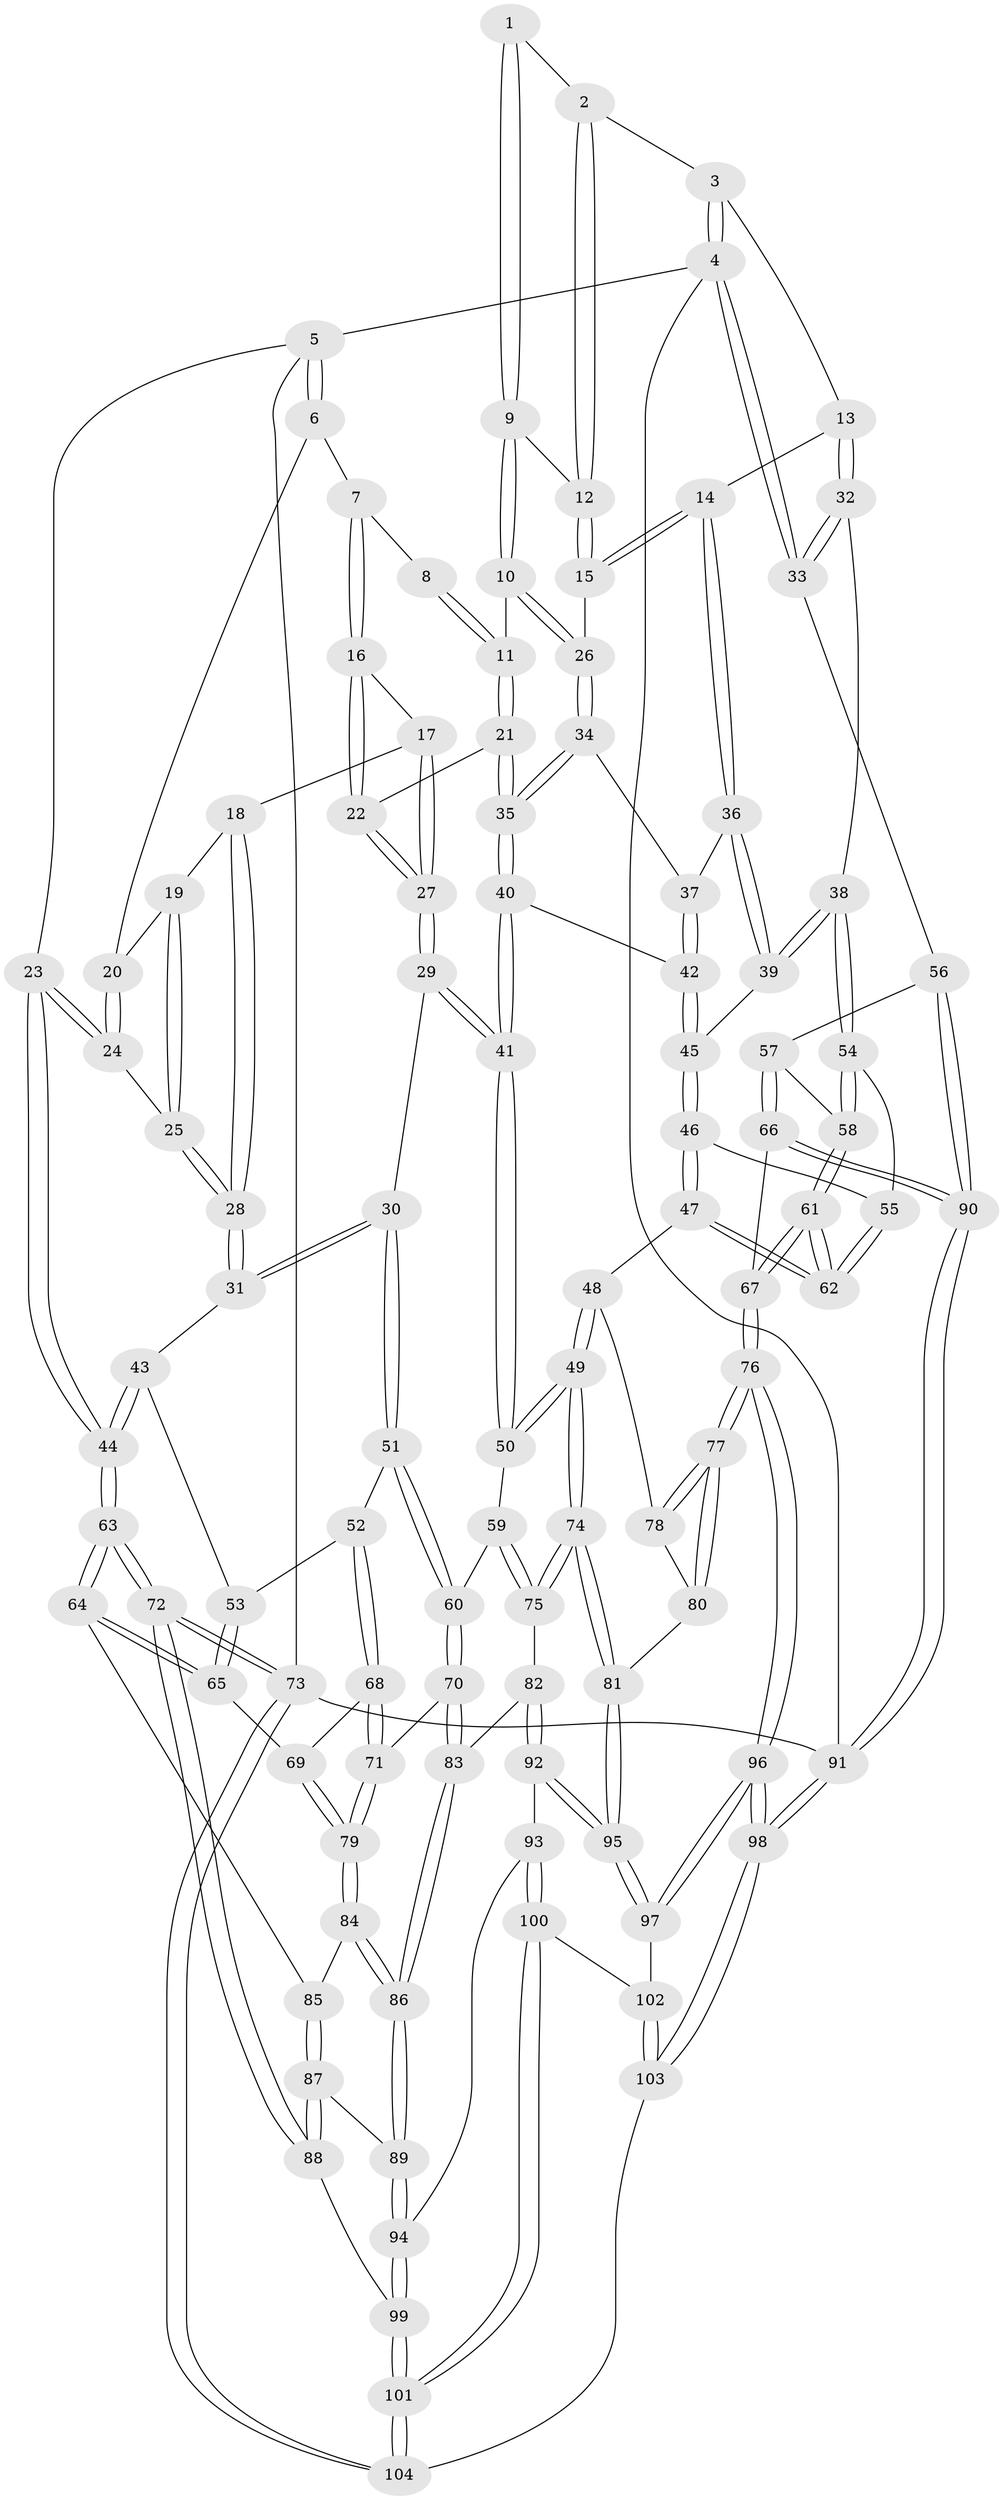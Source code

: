 // Generated by graph-tools (version 1.1) at 2025/27/03/15/25 16:27:56]
// undirected, 104 vertices, 257 edges
graph export_dot {
graph [start="1"]
  node [color=gray90,style=filled];
  1 [pos="+0.5975426339631622+0"];
  2 [pos="+0.6752948271510721+0"];
  3 [pos="+0.7871470318481651+0"];
  4 [pos="+1+0"];
  5 [pos="+0+0"];
  6 [pos="+0.1434429731609242+0"];
  7 [pos="+0.3110296243762919+0"];
  8 [pos="+0.4905324301796366+0"];
  9 [pos="+0.5663993565993384+0.04600261714204029"];
  10 [pos="+0.5169195463331179+0.07687092129452182"];
  11 [pos="+0.4912913116455542+0.0845639829980613"];
  12 [pos="+0.6422528772623407+0.06820055641323017"];
  13 [pos="+0.8150250607636891+0.043824467202915336"];
  14 [pos="+0.7688365143993404+0.0969484759566633"];
  15 [pos="+0.6444006981489702+0.07357534610839642"];
  16 [pos="+0.3355237350306576+0.025336604358430232"];
  17 [pos="+0.26688464246680854+0.08770980741360734"];
  18 [pos="+0.24206043548044337+0.09539577850777717"];
  19 [pos="+0.16914963391043064+0"];
  20 [pos="+0.13978863611092757+0"];
  21 [pos="+0.4745552744054075+0.10801874713275969"];
  22 [pos="+0.4089311994797652+0.11104936098477579"];
  23 [pos="+0+0.09706704235521156"];
  24 [pos="+0.06812552791418389+0.1098746574512606"];
  25 [pos="+0.1466738941948903+0.16986986244197422"];
  26 [pos="+0.6249299026522744+0.1121283317350015"];
  27 [pos="+0.337641693189552+0.24694092732490755"];
  28 [pos="+0.1538107438381577+0.17924270457561847"];
  29 [pos="+0.3253968877417774+0.2920752092877461"];
  30 [pos="+0.2905025658614258+0.2947810718005088"];
  31 [pos="+0.16460949501102762+0.25062782766103625"];
  32 [pos="+1+0.18508426785540963"];
  33 [pos="+1+0.14957039310031775"];
  34 [pos="+0.6214156426288364+0.13299897386958573"];
  35 [pos="+0.524264906388916+0.17603114171826972"];
  36 [pos="+0.7514591285011818+0.18929728350557234"];
  37 [pos="+0.6594910269945355+0.18366508638738283"];
  38 [pos="+0.8880037679190214+0.2942661691081706"];
  39 [pos="+0.7569994967384276+0.20125539706291887"];
  40 [pos="+0.5325034943069137+0.2724555610780769"];
  41 [pos="+0.42328993302043777+0.3568104806519242"];
  42 [pos="+0.5858004857207572+0.2782765098215424"];
  43 [pos="+0.16100240294422485+0.25308711815497464"];
  44 [pos="+0+0.305549163828274"];
  45 [pos="+0.6627575716549292+0.3299860421272708"];
  46 [pos="+0.6944349077470187+0.3975478289971775"];
  47 [pos="+0.6717582849196241+0.45264593620863114"];
  48 [pos="+0.6610136021749131+0.4610522285158814"];
  49 [pos="+0.558997520665122+0.4790526624777565"];
  50 [pos="+0.4249395174531294+0.3637077474014767"];
  51 [pos="+0.22447648157278+0.4390804347378973"];
  52 [pos="+0.18730092429173908+0.45563398810492084"];
  53 [pos="+0.10647998329445871+0.4115404255652366"];
  54 [pos="+0.8730491419307278+0.33778274354609394"];
  55 [pos="+0.8470529457934826+0.3547489391181263"];
  56 [pos="+1+0.45957413662371893"];
  57 [pos="+0.9394975195928112+0.4265968944690436"];
  58 [pos="+0.9226736152430675+0.4144290460320096"];
  59 [pos="+0.37396846809570844+0.4765422067015807"];
  60 [pos="+0.3100483567463833+0.5219812131168411"];
  61 [pos="+0.8401689455777053+0.5830386169496939"];
  62 [pos="+0.81271136856761+0.5416409305156032"];
  63 [pos="+0+0.45075537312919395"];
  64 [pos="+0+0.4791458785322283"];
  65 [pos="+0+0.4731315982506331"];
  66 [pos="+0.9776618092405178+0.637004122962096"];
  67 [pos="+0.8655515292017634+0.66011783933324"];
  68 [pos="+0.17438322778619156+0.5231123765961454"];
  69 [pos="+0.0581390561219177+0.4979848061461793"];
  70 [pos="+0.2989800168029289+0.5470096033215561"];
  71 [pos="+0.1815320447459031+0.5440857648816835"];
  72 [pos="+0+0.7896411713415119"];
  73 [pos="+0+1"];
  74 [pos="+0.5115452906551291+0.6208299570756273"];
  75 [pos="+0.45236716144476646+0.5971109714608177"];
  76 [pos="+0.8009011959732877+0.7293994898471309"];
  77 [pos="+0.7384095830262412+0.6915612832577418"];
  78 [pos="+0.6639086176033487+0.4861116303010948"];
  79 [pos="+0.15983404156462533+0.5944956780088444"];
  80 [pos="+0.6175565492777856+0.6581212329596433"];
  81 [pos="+0.5259927670371531+0.6575828764050397"];
  82 [pos="+0.3438442178157404+0.6244057569662217"];
  83 [pos="+0.3045523610550986+0.5914269431947676"];
  84 [pos="+0.15887443813620242+0.5982256347564183"];
  85 [pos="+0.03886524066365921+0.5667238714599261"];
  86 [pos="+0.17421555373562223+0.7009504828235216"];
  87 [pos="+0.08137556158455252+0.7086537751423725"];
  88 [pos="+0+0.786752064662357"];
  89 [pos="+0.17182491952664572+0.7091117715873279"];
  90 [pos="+1+0.6463862217035926"];
  91 [pos="+1+1"];
  92 [pos="+0.3614107028972857+0.793703385213443"];
  93 [pos="+0.31070285038729+0.805487118363768"];
  94 [pos="+0.20409354835950777+0.7561378146541271"];
  95 [pos="+0.46448939217256996+0.8097840450772715"];
  96 [pos="+0.7758977431030507+0.9275561059457786"];
  97 [pos="+0.46764562809405774+0.8140601429811806"];
  98 [pos="+0.9054884051849594+1"];
  99 [pos="+0.10523706020683953+0.9001247268952216"];
  100 [pos="+0.2123513775027649+1"];
  101 [pos="+0.18991316206525785+1"];
  102 [pos="+0.458044192273477+0.8755023903210505"];
  103 [pos="+0.4735118757573129+1"];
  104 [pos="+0.18555651974646614+1"];
  1 -- 2;
  1 -- 9;
  1 -- 9;
  2 -- 3;
  2 -- 12;
  2 -- 12;
  3 -- 4;
  3 -- 4;
  3 -- 13;
  4 -- 5;
  4 -- 33;
  4 -- 33;
  4 -- 91;
  5 -- 6;
  5 -- 6;
  5 -- 23;
  5 -- 73;
  6 -- 7;
  6 -- 20;
  7 -- 8;
  7 -- 16;
  7 -- 16;
  8 -- 11;
  8 -- 11;
  9 -- 10;
  9 -- 10;
  9 -- 12;
  10 -- 11;
  10 -- 26;
  10 -- 26;
  11 -- 21;
  11 -- 21;
  12 -- 15;
  12 -- 15;
  13 -- 14;
  13 -- 32;
  13 -- 32;
  14 -- 15;
  14 -- 15;
  14 -- 36;
  14 -- 36;
  15 -- 26;
  16 -- 17;
  16 -- 22;
  16 -- 22;
  17 -- 18;
  17 -- 27;
  17 -- 27;
  18 -- 19;
  18 -- 28;
  18 -- 28;
  19 -- 20;
  19 -- 25;
  19 -- 25;
  20 -- 24;
  20 -- 24;
  21 -- 22;
  21 -- 35;
  21 -- 35;
  22 -- 27;
  22 -- 27;
  23 -- 24;
  23 -- 24;
  23 -- 44;
  23 -- 44;
  24 -- 25;
  25 -- 28;
  25 -- 28;
  26 -- 34;
  26 -- 34;
  27 -- 29;
  27 -- 29;
  28 -- 31;
  28 -- 31;
  29 -- 30;
  29 -- 41;
  29 -- 41;
  30 -- 31;
  30 -- 31;
  30 -- 51;
  30 -- 51;
  31 -- 43;
  32 -- 33;
  32 -- 33;
  32 -- 38;
  33 -- 56;
  34 -- 35;
  34 -- 35;
  34 -- 37;
  35 -- 40;
  35 -- 40;
  36 -- 37;
  36 -- 39;
  36 -- 39;
  37 -- 42;
  37 -- 42;
  38 -- 39;
  38 -- 39;
  38 -- 54;
  38 -- 54;
  39 -- 45;
  40 -- 41;
  40 -- 41;
  40 -- 42;
  41 -- 50;
  41 -- 50;
  42 -- 45;
  42 -- 45;
  43 -- 44;
  43 -- 44;
  43 -- 53;
  44 -- 63;
  44 -- 63;
  45 -- 46;
  45 -- 46;
  46 -- 47;
  46 -- 47;
  46 -- 55;
  47 -- 48;
  47 -- 62;
  47 -- 62;
  48 -- 49;
  48 -- 49;
  48 -- 78;
  49 -- 50;
  49 -- 50;
  49 -- 74;
  49 -- 74;
  50 -- 59;
  51 -- 52;
  51 -- 60;
  51 -- 60;
  52 -- 53;
  52 -- 68;
  52 -- 68;
  53 -- 65;
  53 -- 65;
  54 -- 55;
  54 -- 58;
  54 -- 58;
  55 -- 62;
  55 -- 62;
  56 -- 57;
  56 -- 90;
  56 -- 90;
  57 -- 58;
  57 -- 66;
  57 -- 66;
  58 -- 61;
  58 -- 61;
  59 -- 60;
  59 -- 75;
  59 -- 75;
  60 -- 70;
  60 -- 70;
  61 -- 62;
  61 -- 62;
  61 -- 67;
  61 -- 67;
  63 -- 64;
  63 -- 64;
  63 -- 72;
  63 -- 72;
  64 -- 65;
  64 -- 65;
  64 -- 85;
  65 -- 69;
  66 -- 67;
  66 -- 90;
  66 -- 90;
  67 -- 76;
  67 -- 76;
  68 -- 69;
  68 -- 71;
  68 -- 71;
  69 -- 79;
  69 -- 79;
  70 -- 71;
  70 -- 83;
  70 -- 83;
  71 -- 79;
  71 -- 79;
  72 -- 73;
  72 -- 73;
  72 -- 88;
  72 -- 88;
  73 -- 104;
  73 -- 104;
  73 -- 91;
  74 -- 75;
  74 -- 75;
  74 -- 81;
  74 -- 81;
  75 -- 82;
  76 -- 77;
  76 -- 77;
  76 -- 96;
  76 -- 96;
  77 -- 78;
  77 -- 78;
  77 -- 80;
  77 -- 80;
  78 -- 80;
  79 -- 84;
  79 -- 84;
  80 -- 81;
  81 -- 95;
  81 -- 95;
  82 -- 83;
  82 -- 92;
  82 -- 92;
  83 -- 86;
  83 -- 86;
  84 -- 85;
  84 -- 86;
  84 -- 86;
  85 -- 87;
  85 -- 87;
  86 -- 89;
  86 -- 89;
  87 -- 88;
  87 -- 88;
  87 -- 89;
  88 -- 99;
  89 -- 94;
  89 -- 94;
  90 -- 91;
  90 -- 91;
  91 -- 98;
  91 -- 98;
  92 -- 93;
  92 -- 95;
  92 -- 95;
  93 -- 94;
  93 -- 100;
  93 -- 100;
  94 -- 99;
  94 -- 99;
  95 -- 97;
  95 -- 97;
  96 -- 97;
  96 -- 97;
  96 -- 98;
  96 -- 98;
  97 -- 102;
  98 -- 103;
  98 -- 103;
  99 -- 101;
  99 -- 101;
  100 -- 101;
  100 -- 101;
  100 -- 102;
  101 -- 104;
  101 -- 104;
  102 -- 103;
  102 -- 103;
  103 -- 104;
}
